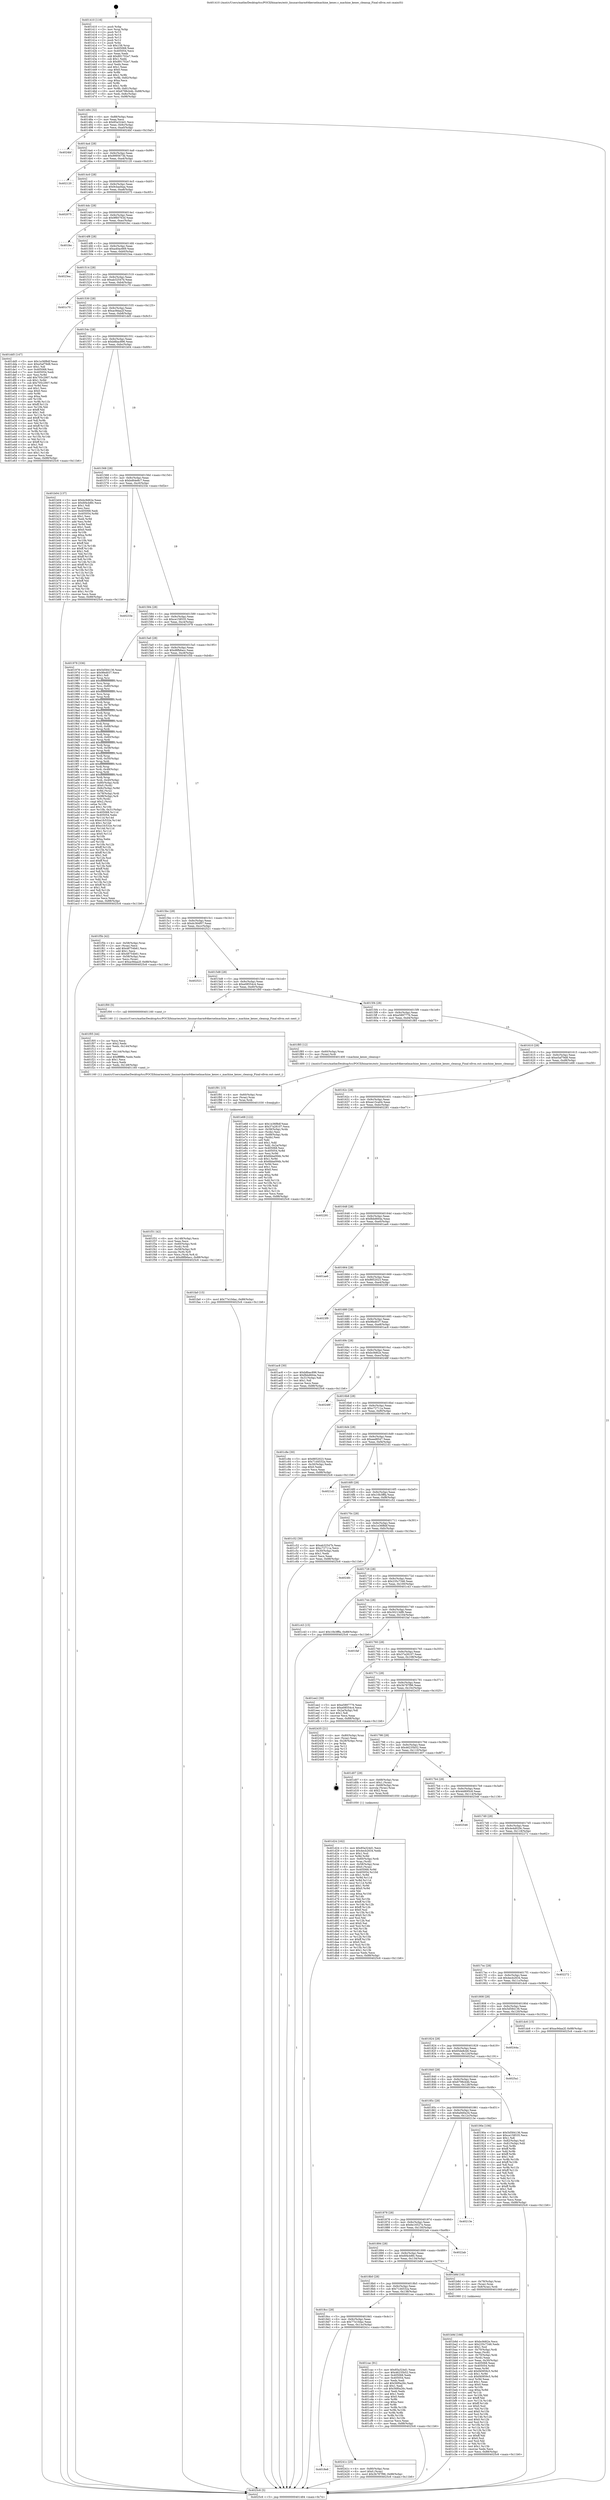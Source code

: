 digraph "0x401410" {
  label = "0x401410 (/mnt/c/Users/mathe/Desktop/tcc/POCII/binaries/extr_linuxarcharm64kernelmachine_kexec.c_machine_kexec_cleanup_Final-ollvm.out::main(0))"
  labelloc = "t"
  node[shape=record]

  Entry [label="",width=0.3,height=0.3,shape=circle,fillcolor=black,style=filled]
  "0x401484" [label="{
     0x401484 [32]\l
     | [instrs]\l
     &nbsp;&nbsp;0x401484 \<+6\>: mov -0x88(%rbp),%eax\l
     &nbsp;&nbsp;0x40148a \<+2\>: mov %eax,%ecx\l
     &nbsp;&nbsp;0x40148c \<+6\>: sub $0x85a324d1,%ecx\l
     &nbsp;&nbsp;0x401492 \<+6\>: mov %eax,-0x9c(%rbp)\l
     &nbsp;&nbsp;0x401498 \<+6\>: mov %ecx,-0xa0(%rbp)\l
     &nbsp;&nbsp;0x40149e \<+6\>: je 00000000004024bf \<main+0x10af\>\l
  }"]
  "0x4024bf" [label="{
     0x4024bf\l
  }", style=dashed]
  "0x4014a4" [label="{
     0x4014a4 [28]\l
     | [instrs]\l
     &nbsp;&nbsp;0x4014a4 \<+5\>: jmp 00000000004014a9 \<main+0x99\>\l
     &nbsp;&nbsp;0x4014a9 \<+6\>: mov -0x9c(%rbp),%eax\l
     &nbsp;&nbsp;0x4014af \<+5\>: sub $0x9995673b,%eax\l
     &nbsp;&nbsp;0x4014b4 \<+6\>: mov %eax,-0xa4(%rbp)\l
     &nbsp;&nbsp;0x4014ba \<+6\>: je 0000000000402120 \<main+0xd10\>\l
  }"]
  Exit [label="",width=0.3,height=0.3,shape=circle,fillcolor=black,style=filled,peripheries=2]
  "0x402120" [label="{
     0x402120\l
  }", style=dashed]
  "0x4014c0" [label="{
     0x4014c0 [28]\l
     | [instrs]\l
     &nbsp;&nbsp;0x4014c0 \<+5\>: jmp 00000000004014c5 \<main+0xb5\>\l
     &nbsp;&nbsp;0x4014c5 \<+6\>: mov -0x9c(%rbp),%eax\l
     &nbsp;&nbsp;0x4014cb \<+5\>: sub $0x9cbad4aa,%eax\l
     &nbsp;&nbsp;0x4014d0 \<+6\>: mov %eax,-0xa8(%rbp)\l
     &nbsp;&nbsp;0x4014d6 \<+6\>: je 0000000000402075 \<main+0xc65\>\l
  }"]
  "0x4018e8" [label="{
     0x4018e8\l
  }", style=dashed]
  "0x402075" [label="{
     0x402075\l
  }", style=dashed]
  "0x4014dc" [label="{
     0x4014dc [28]\l
     | [instrs]\l
     &nbsp;&nbsp;0x4014dc \<+5\>: jmp 00000000004014e1 \<main+0xd1\>\l
     &nbsp;&nbsp;0x4014e1 \<+6\>: mov -0x9c(%rbp),%eax\l
     &nbsp;&nbsp;0x4014e7 \<+5\>: sub $0x9f60763d,%eax\l
     &nbsp;&nbsp;0x4014ec \<+6\>: mov %eax,-0xac(%rbp)\l
     &nbsp;&nbsp;0x4014f2 \<+6\>: je 0000000000401fec \<main+0xbdc\>\l
  }"]
  "0x40241c" [label="{
     0x40241c [25]\l
     | [instrs]\l
     &nbsp;&nbsp;0x40241c \<+4\>: mov -0x80(%rbp),%rax\l
     &nbsp;&nbsp;0x402420 \<+6\>: movl $0x0,(%rax)\l
     &nbsp;&nbsp;0x402426 \<+10\>: movl $0x3b787f96,-0x88(%rbp)\l
     &nbsp;&nbsp;0x402430 \<+5\>: jmp 00000000004025c6 \<main+0x11b6\>\l
  }"]
  "0x401fec" [label="{
     0x401fec\l
  }", style=dashed]
  "0x4014f8" [label="{
     0x4014f8 [28]\l
     | [instrs]\l
     &nbsp;&nbsp;0x4014f8 \<+5\>: jmp 00000000004014fd \<main+0xed\>\l
     &nbsp;&nbsp;0x4014fd \<+6\>: mov -0x9c(%rbp),%eax\l
     &nbsp;&nbsp;0x401503 \<+5\>: sub $0xa40ac669,%eax\l
     &nbsp;&nbsp;0x401508 \<+6\>: mov %eax,-0xb0(%rbp)\l
     &nbsp;&nbsp;0x40150e \<+6\>: je 00000000004023ea \<main+0xfda\>\l
  }"]
  "0x401fa0" [label="{
     0x401fa0 [15]\l
     | [instrs]\l
     &nbsp;&nbsp;0x401fa0 \<+10\>: movl $0x77e10dac,-0x88(%rbp)\l
     &nbsp;&nbsp;0x401faa \<+5\>: jmp 00000000004025c6 \<main+0x11b6\>\l
  }"]
  "0x4023ea" [label="{
     0x4023ea\l
  }", style=dashed]
  "0x401514" [label="{
     0x401514 [28]\l
     | [instrs]\l
     &nbsp;&nbsp;0x401514 \<+5\>: jmp 0000000000401519 \<main+0x109\>\l
     &nbsp;&nbsp;0x401519 \<+6\>: mov -0x9c(%rbp),%eax\l
     &nbsp;&nbsp;0x40151f \<+5\>: sub $0xab32547b,%eax\l
     &nbsp;&nbsp;0x401524 \<+6\>: mov %eax,-0xb4(%rbp)\l
     &nbsp;&nbsp;0x40152a \<+6\>: je 0000000000401c70 \<main+0x860\>\l
  }"]
  "0x401f91" [label="{
     0x401f91 [15]\l
     | [instrs]\l
     &nbsp;&nbsp;0x401f91 \<+4\>: mov -0x60(%rbp),%rax\l
     &nbsp;&nbsp;0x401f95 \<+3\>: mov (%rax),%rax\l
     &nbsp;&nbsp;0x401f98 \<+3\>: mov %rax,%rdi\l
     &nbsp;&nbsp;0x401f9b \<+5\>: call 0000000000401030 \<free@plt\>\l
     | [calls]\l
     &nbsp;&nbsp;0x401030 \{1\} (unknown)\l
  }"]
  "0x401c70" [label="{
     0x401c70\l
  }", style=dashed]
  "0x401530" [label="{
     0x401530 [28]\l
     | [instrs]\l
     &nbsp;&nbsp;0x401530 \<+5\>: jmp 0000000000401535 \<main+0x125\>\l
     &nbsp;&nbsp;0x401535 \<+6\>: mov -0x9c(%rbp),%eax\l
     &nbsp;&nbsp;0x40153b \<+5\>: sub $0xac9daa2f,%eax\l
     &nbsp;&nbsp;0x401540 \<+6\>: mov %eax,-0xb8(%rbp)\l
     &nbsp;&nbsp;0x401546 \<+6\>: je 0000000000401dd5 \<main+0x9c5\>\l
  }"]
  "0x401f31" [label="{
     0x401f31 [42]\l
     | [instrs]\l
     &nbsp;&nbsp;0x401f31 \<+6\>: mov -0x148(%rbp),%ecx\l
     &nbsp;&nbsp;0x401f37 \<+3\>: imul %eax,%ecx\l
     &nbsp;&nbsp;0x401f3a \<+4\>: mov -0x60(%rbp),%rdi\l
     &nbsp;&nbsp;0x401f3e \<+3\>: mov (%rdi),%rdi\l
     &nbsp;&nbsp;0x401f41 \<+4\>: mov -0x58(%rbp),%r8\l
     &nbsp;&nbsp;0x401f45 \<+3\>: movslq (%r8),%r8\l
     &nbsp;&nbsp;0x401f48 \<+4\>: mov %ecx,(%rdi,%r8,4)\l
     &nbsp;&nbsp;0x401f4c \<+10\>: movl $0xd8fb6acc,-0x88(%rbp)\l
     &nbsp;&nbsp;0x401f56 \<+5\>: jmp 00000000004025c6 \<main+0x11b6\>\l
  }"]
  "0x401dd5" [label="{
     0x401dd5 [147]\l
     | [instrs]\l
     &nbsp;&nbsp;0x401dd5 \<+5\>: mov $0x1e36f8df,%eax\l
     &nbsp;&nbsp;0x401dda \<+5\>: mov $0xe5af79d8,%ecx\l
     &nbsp;&nbsp;0x401ddf \<+2\>: mov $0x1,%dl\l
     &nbsp;&nbsp;0x401de1 \<+7\>: mov 0x405068,%esi\l
     &nbsp;&nbsp;0x401de8 \<+7\>: mov 0x405054,%edi\l
     &nbsp;&nbsp;0x401def \<+3\>: mov %esi,%r8d\l
     &nbsp;&nbsp;0x401df2 \<+7\>: add $0x705c2907,%r8d\l
     &nbsp;&nbsp;0x401df9 \<+4\>: sub $0x1,%r8d\l
     &nbsp;&nbsp;0x401dfd \<+7\>: sub $0x705c2907,%r8d\l
     &nbsp;&nbsp;0x401e04 \<+4\>: imul %r8d,%esi\l
     &nbsp;&nbsp;0x401e08 \<+3\>: and $0x1,%esi\l
     &nbsp;&nbsp;0x401e0b \<+3\>: cmp $0x0,%esi\l
     &nbsp;&nbsp;0x401e0e \<+4\>: sete %r9b\l
     &nbsp;&nbsp;0x401e12 \<+3\>: cmp $0xa,%edi\l
     &nbsp;&nbsp;0x401e15 \<+4\>: setl %r10b\l
     &nbsp;&nbsp;0x401e19 \<+3\>: mov %r9b,%r11b\l
     &nbsp;&nbsp;0x401e1c \<+4\>: xor $0xff,%r11b\l
     &nbsp;&nbsp;0x401e20 \<+3\>: mov %r10b,%bl\l
     &nbsp;&nbsp;0x401e23 \<+3\>: xor $0xff,%bl\l
     &nbsp;&nbsp;0x401e26 \<+3\>: xor $0x1,%dl\l
     &nbsp;&nbsp;0x401e29 \<+3\>: mov %r11b,%r14b\l
     &nbsp;&nbsp;0x401e2c \<+4\>: and $0xff,%r14b\l
     &nbsp;&nbsp;0x401e30 \<+3\>: and %dl,%r9b\l
     &nbsp;&nbsp;0x401e33 \<+3\>: mov %bl,%r15b\l
     &nbsp;&nbsp;0x401e36 \<+4\>: and $0xff,%r15b\l
     &nbsp;&nbsp;0x401e3a \<+3\>: and %dl,%r10b\l
     &nbsp;&nbsp;0x401e3d \<+3\>: or %r9b,%r14b\l
     &nbsp;&nbsp;0x401e40 \<+3\>: or %r10b,%r15b\l
     &nbsp;&nbsp;0x401e43 \<+3\>: xor %r15b,%r14b\l
     &nbsp;&nbsp;0x401e46 \<+3\>: or %bl,%r11b\l
     &nbsp;&nbsp;0x401e49 \<+4\>: xor $0xff,%r11b\l
     &nbsp;&nbsp;0x401e4d \<+3\>: or $0x1,%dl\l
     &nbsp;&nbsp;0x401e50 \<+3\>: and %dl,%r11b\l
     &nbsp;&nbsp;0x401e53 \<+3\>: or %r11b,%r14b\l
     &nbsp;&nbsp;0x401e56 \<+4\>: test $0x1,%r14b\l
     &nbsp;&nbsp;0x401e5a \<+3\>: cmovne %ecx,%eax\l
     &nbsp;&nbsp;0x401e5d \<+6\>: mov %eax,-0x88(%rbp)\l
     &nbsp;&nbsp;0x401e63 \<+5\>: jmp 00000000004025c6 \<main+0x11b6\>\l
  }"]
  "0x40154c" [label="{
     0x40154c [28]\l
     | [instrs]\l
     &nbsp;&nbsp;0x40154c \<+5\>: jmp 0000000000401551 \<main+0x141\>\l
     &nbsp;&nbsp;0x401551 \<+6\>: mov -0x9c(%rbp),%eax\l
     &nbsp;&nbsp;0x401557 \<+5\>: sub $0xb8bac896,%eax\l
     &nbsp;&nbsp;0x40155c \<+6\>: mov %eax,-0xbc(%rbp)\l
     &nbsp;&nbsp;0x401562 \<+6\>: je 0000000000401b04 \<main+0x6f4\>\l
  }"]
  "0x401f05" [label="{
     0x401f05 [44]\l
     | [instrs]\l
     &nbsp;&nbsp;0x401f05 \<+2\>: xor %ecx,%ecx\l
     &nbsp;&nbsp;0x401f07 \<+5\>: mov $0x2,%edx\l
     &nbsp;&nbsp;0x401f0c \<+6\>: mov %edx,-0x144(%rbp)\l
     &nbsp;&nbsp;0x401f12 \<+1\>: cltd\l
     &nbsp;&nbsp;0x401f13 \<+6\>: mov -0x144(%rbp),%esi\l
     &nbsp;&nbsp;0x401f19 \<+2\>: idiv %esi\l
     &nbsp;&nbsp;0x401f1b \<+6\>: imul $0xfffffffe,%edx,%edx\l
     &nbsp;&nbsp;0x401f21 \<+3\>: sub $0x1,%ecx\l
     &nbsp;&nbsp;0x401f24 \<+2\>: sub %ecx,%edx\l
     &nbsp;&nbsp;0x401f26 \<+6\>: mov %edx,-0x148(%rbp)\l
     &nbsp;&nbsp;0x401f2c \<+5\>: call 0000000000401160 \<next_i\>\l
     | [calls]\l
     &nbsp;&nbsp;0x401160 \{1\} (/mnt/c/Users/mathe/Desktop/tcc/POCII/binaries/extr_linuxarcharm64kernelmachine_kexec.c_machine_kexec_cleanup_Final-ollvm.out::next_i)\l
  }"]
  "0x401b04" [label="{
     0x401b04 [137]\l
     | [instrs]\l
     &nbsp;&nbsp;0x401b04 \<+5\>: mov $0xbc9d62e,%eax\l
     &nbsp;&nbsp;0x401b09 \<+5\>: mov $0x6f4cb8fc,%ecx\l
     &nbsp;&nbsp;0x401b0e \<+2\>: mov $0x1,%dl\l
     &nbsp;&nbsp;0x401b10 \<+2\>: xor %esi,%esi\l
     &nbsp;&nbsp;0x401b12 \<+7\>: mov 0x405068,%edi\l
     &nbsp;&nbsp;0x401b19 \<+8\>: mov 0x405054,%r8d\l
     &nbsp;&nbsp;0x401b21 \<+3\>: sub $0x1,%esi\l
     &nbsp;&nbsp;0x401b24 \<+3\>: mov %edi,%r9d\l
     &nbsp;&nbsp;0x401b27 \<+3\>: add %esi,%r9d\l
     &nbsp;&nbsp;0x401b2a \<+4\>: imul %r9d,%edi\l
     &nbsp;&nbsp;0x401b2e \<+3\>: and $0x1,%edi\l
     &nbsp;&nbsp;0x401b31 \<+3\>: cmp $0x0,%edi\l
     &nbsp;&nbsp;0x401b34 \<+4\>: sete %r10b\l
     &nbsp;&nbsp;0x401b38 \<+4\>: cmp $0xa,%r8d\l
     &nbsp;&nbsp;0x401b3c \<+4\>: setl %r11b\l
     &nbsp;&nbsp;0x401b40 \<+3\>: mov %r10b,%bl\l
     &nbsp;&nbsp;0x401b43 \<+3\>: xor $0xff,%bl\l
     &nbsp;&nbsp;0x401b46 \<+3\>: mov %r11b,%r14b\l
     &nbsp;&nbsp;0x401b49 \<+4\>: xor $0xff,%r14b\l
     &nbsp;&nbsp;0x401b4d \<+3\>: xor $0x1,%dl\l
     &nbsp;&nbsp;0x401b50 \<+3\>: mov %bl,%r15b\l
     &nbsp;&nbsp;0x401b53 \<+4\>: and $0xff,%r15b\l
     &nbsp;&nbsp;0x401b57 \<+3\>: and %dl,%r10b\l
     &nbsp;&nbsp;0x401b5a \<+3\>: mov %r14b,%r12b\l
     &nbsp;&nbsp;0x401b5d \<+4\>: and $0xff,%r12b\l
     &nbsp;&nbsp;0x401b61 \<+3\>: and %dl,%r11b\l
     &nbsp;&nbsp;0x401b64 \<+3\>: or %r10b,%r15b\l
     &nbsp;&nbsp;0x401b67 \<+3\>: or %r11b,%r12b\l
     &nbsp;&nbsp;0x401b6a \<+3\>: xor %r12b,%r15b\l
     &nbsp;&nbsp;0x401b6d \<+3\>: or %r14b,%bl\l
     &nbsp;&nbsp;0x401b70 \<+3\>: xor $0xff,%bl\l
     &nbsp;&nbsp;0x401b73 \<+3\>: or $0x1,%dl\l
     &nbsp;&nbsp;0x401b76 \<+2\>: and %dl,%bl\l
     &nbsp;&nbsp;0x401b78 \<+3\>: or %bl,%r15b\l
     &nbsp;&nbsp;0x401b7b \<+4\>: test $0x1,%r15b\l
     &nbsp;&nbsp;0x401b7f \<+3\>: cmovne %ecx,%eax\l
     &nbsp;&nbsp;0x401b82 \<+6\>: mov %eax,-0x88(%rbp)\l
     &nbsp;&nbsp;0x401b88 \<+5\>: jmp 00000000004025c6 \<main+0x11b6\>\l
  }"]
  "0x401568" [label="{
     0x401568 [28]\l
     | [instrs]\l
     &nbsp;&nbsp;0x401568 \<+5\>: jmp 000000000040156d \<main+0x15d\>\l
     &nbsp;&nbsp;0x40156d \<+6\>: mov -0x9c(%rbp),%eax\l
     &nbsp;&nbsp;0x401573 \<+5\>: sub $0xbd64e8c7,%eax\l
     &nbsp;&nbsp;0x401578 \<+6\>: mov %eax,-0xc0(%rbp)\l
     &nbsp;&nbsp;0x40157e \<+6\>: je 000000000040233e \<main+0xf2e\>\l
  }"]
  "0x401d24" [label="{
     0x401d24 [162]\l
     | [instrs]\l
     &nbsp;&nbsp;0x401d24 \<+5\>: mov $0x85a324d1,%ecx\l
     &nbsp;&nbsp;0x401d29 \<+5\>: mov $0x4ecb2634,%edx\l
     &nbsp;&nbsp;0x401d2e \<+3\>: mov $0x1,%sil\l
     &nbsp;&nbsp;0x401d31 \<+3\>: xor %r8d,%r8d\l
     &nbsp;&nbsp;0x401d34 \<+4\>: mov -0x60(%rbp),%rdi\l
     &nbsp;&nbsp;0x401d38 \<+3\>: mov %rax,(%rdi)\l
     &nbsp;&nbsp;0x401d3b \<+4\>: mov -0x58(%rbp),%rax\l
     &nbsp;&nbsp;0x401d3f \<+6\>: movl $0x0,(%rax)\l
     &nbsp;&nbsp;0x401d45 \<+8\>: mov 0x405068,%r9d\l
     &nbsp;&nbsp;0x401d4d \<+8\>: mov 0x405054,%r10d\l
     &nbsp;&nbsp;0x401d55 \<+4\>: sub $0x1,%r8d\l
     &nbsp;&nbsp;0x401d59 \<+3\>: mov %r9d,%r11d\l
     &nbsp;&nbsp;0x401d5c \<+3\>: add %r8d,%r11d\l
     &nbsp;&nbsp;0x401d5f \<+4\>: imul %r11d,%r9d\l
     &nbsp;&nbsp;0x401d63 \<+4\>: and $0x1,%r9d\l
     &nbsp;&nbsp;0x401d67 \<+4\>: cmp $0x0,%r9d\l
     &nbsp;&nbsp;0x401d6b \<+3\>: sete %bl\l
     &nbsp;&nbsp;0x401d6e \<+4\>: cmp $0xa,%r10d\l
     &nbsp;&nbsp;0x401d72 \<+4\>: setl %r14b\l
     &nbsp;&nbsp;0x401d76 \<+3\>: mov %bl,%r15b\l
     &nbsp;&nbsp;0x401d79 \<+4\>: xor $0xff,%r15b\l
     &nbsp;&nbsp;0x401d7d \<+3\>: mov %r14b,%r12b\l
     &nbsp;&nbsp;0x401d80 \<+4\>: xor $0xff,%r12b\l
     &nbsp;&nbsp;0x401d84 \<+4\>: xor $0x0,%sil\l
     &nbsp;&nbsp;0x401d88 \<+3\>: mov %r15b,%r13b\l
     &nbsp;&nbsp;0x401d8b \<+4\>: and $0x0,%r13b\l
     &nbsp;&nbsp;0x401d8f \<+3\>: and %sil,%bl\l
     &nbsp;&nbsp;0x401d92 \<+3\>: mov %r12b,%al\l
     &nbsp;&nbsp;0x401d95 \<+2\>: and $0x0,%al\l
     &nbsp;&nbsp;0x401d97 \<+3\>: and %sil,%r14b\l
     &nbsp;&nbsp;0x401d9a \<+3\>: or %bl,%r13b\l
     &nbsp;&nbsp;0x401d9d \<+3\>: or %r14b,%al\l
     &nbsp;&nbsp;0x401da0 \<+3\>: xor %al,%r13b\l
     &nbsp;&nbsp;0x401da3 \<+3\>: or %r12b,%r15b\l
     &nbsp;&nbsp;0x401da6 \<+4\>: xor $0xff,%r15b\l
     &nbsp;&nbsp;0x401daa \<+4\>: or $0x0,%sil\l
     &nbsp;&nbsp;0x401dae \<+3\>: and %sil,%r15b\l
     &nbsp;&nbsp;0x401db1 \<+3\>: or %r15b,%r13b\l
     &nbsp;&nbsp;0x401db4 \<+4\>: test $0x1,%r13b\l
     &nbsp;&nbsp;0x401db8 \<+3\>: cmovne %edx,%ecx\l
     &nbsp;&nbsp;0x401dbb \<+6\>: mov %ecx,-0x88(%rbp)\l
     &nbsp;&nbsp;0x401dc1 \<+5\>: jmp 00000000004025c6 \<main+0x11b6\>\l
  }"]
  "0x40233e" [label="{
     0x40233e\l
  }", style=dashed]
  "0x401584" [label="{
     0x401584 [28]\l
     | [instrs]\l
     &nbsp;&nbsp;0x401584 \<+5\>: jmp 0000000000401589 \<main+0x179\>\l
     &nbsp;&nbsp;0x401589 \<+6\>: mov -0x9c(%rbp),%eax\l
     &nbsp;&nbsp;0x40158f \<+5\>: sub $0xce158535,%eax\l
     &nbsp;&nbsp;0x401594 \<+6\>: mov %eax,-0xc4(%rbp)\l
     &nbsp;&nbsp;0x40159a \<+6\>: je 0000000000401978 \<main+0x568\>\l
  }"]
  "0x4018cc" [label="{
     0x4018cc [28]\l
     | [instrs]\l
     &nbsp;&nbsp;0x4018cc \<+5\>: jmp 00000000004018d1 \<main+0x4c1\>\l
     &nbsp;&nbsp;0x4018d1 \<+6\>: mov -0x9c(%rbp),%eax\l
     &nbsp;&nbsp;0x4018d7 \<+5\>: sub $0x77e10dac,%eax\l
     &nbsp;&nbsp;0x4018dc \<+6\>: mov %eax,-0x13c(%rbp)\l
     &nbsp;&nbsp;0x4018e2 \<+6\>: je 000000000040241c \<main+0x100c\>\l
  }"]
  "0x401978" [label="{
     0x401978 [336]\l
     | [instrs]\l
     &nbsp;&nbsp;0x401978 \<+5\>: mov $0x5d584136,%eax\l
     &nbsp;&nbsp;0x40197d \<+5\>: mov $0x9fed037,%ecx\l
     &nbsp;&nbsp;0x401982 \<+2\>: mov $0x1,%dl\l
     &nbsp;&nbsp;0x401984 \<+3\>: mov %rsp,%rsi\l
     &nbsp;&nbsp;0x401987 \<+4\>: add $0xfffffffffffffff0,%rsi\l
     &nbsp;&nbsp;0x40198b \<+3\>: mov %rsi,%rsp\l
     &nbsp;&nbsp;0x40198e \<+4\>: mov %rsi,-0x80(%rbp)\l
     &nbsp;&nbsp;0x401992 \<+3\>: mov %rsp,%rsi\l
     &nbsp;&nbsp;0x401995 \<+4\>: add $0xfffffffffffffff0,%rsi\l
     &nbsp;&nbsp;0x401999 \<+3\>: mov %rsi,%rsp\l
     &nbsp;&nbsp;0x40199c \<+3\>: mov %rsp,%rdi\l
     &nbsp;&nbsp;0x40199f \<+4\>: add $0xfffffffffffffff0,%rdi\l
     &nbsp;&nbsp;0x4019a3 \<+3\>: mov %rdi,%rsp\l
     &nbsp;&nbsp;0x4019a6 \<+4\>: mov %rdi,-0x78(%rbp)\l
     &nbsp;&nbsp;0x4019aa \<+3\>: mov %rsp,%rdi\l
     &nbsp;&nbsp;0x4019ad \<+4\>: add $0xfffffffffffffff0,%rdi\l
     &nbsp;&nbsp;0x4019b1 \<+3\>: mov %rdi,%rsp\l
     &nbsp;&nbsp;0x4019b4 \<+4\>: mov %rdi,-0x70(%rbp)\l
     &nbsp;&nbsp;0x4019b8 \<+3\>: mov %rsp,%rdi\l
     &nbsp;&nbsp;0x4019bb \<+4\>: add $0xfffffffffffffff0,%rdi\l
     &nbsp;&nbsp;0x4019bf \<+3\>: mov %rdi,%rsp\l
     &nbsp;&nbsp;0x4019c2 \<+4\>: mov %rdi,-0x68(%rbp)\l
     &nbsp;&nbsp;0x4019c6 \<+3\>: mov %rsp,%rdi\l
     &nbsp;&nbsp;0x4019c9 \<+4\>: add $0xfffffffffffffff0,%rdi\l
     &nbsp;&nbsp;0x4019cd \<+3\>: mov %rdi,%rsp\l
     &nbsp;&nbsp;0x4019d0 \<+4\>: mov %rdi,-0x60(%rbp)\l
     &nbsp;&nbsp;0x4019d4 \<+3\>: mov %rsp,%rdi\l
     &nbsp;&nbsp;0x4019d7 \<+4\>: add $0xfffffffffffffff0,%rdi\l
     &nbsp;&nbsp;0x4019db \<+3\>: mov %rdi,%rsp\l
     &nbsp;&nbsp;0x4019de \<+4\>: mov %rdi,-0x58(%rbp)\l
     &nbsp;&nbsp;0x4019e2 \<+3\>: mov %rsp,%rdi\l
     &nbsp;&nbsp;0x4019e5 \<+4\>: add $0xfffffffffffffff0,%rdi\l
     &nbsp;&nbsp;0x4019e9 \<+3\>: mov %rdi,%rsp\l
     &nbsp;&nbsp;0x4019ec \<+4\>: mov %rdi,-0x50(%rbp)\l
     &nbsp;&nbsp;0x4019f0 \<+3\>: mov %rsp,%rdi\l
     &nbsp;&nbsp;0x4019f3 \<+4\>: add $0xfffffffffffffff0,%rdi\l
     &nbsp;&nbsp;0x4019f7 \<+3\>: mov %rdi,%rsp\l
     &nbsp;&nbsp;0x4019fa \<+4\>: mov %rdi,-0x48(%rbp)\l
     &nbsp;&nbsp;0x4019fe \<+3\>: mov %rsp,%rdi\l
     &nbsp;&nbsp;0x401a01 \<+4\>: add $0xfffffffffffffff0,%rdi\l
     &nbsp;&nbsp;0x401a05 \<+3\>: mov %rdi,%rsp\l
     &nbsp;&nbsp;0x401a08 \<+4\>: mov %rdi,-0x40(%rbp)\l
     &nbsp;&nbsp;0x401a0c \<+4\>: mov -0x80(%rbp),%rdi\l
     &nbsp;&nbsp;0x401a10 \<+6\>: movl $0x0,(%rdi)\l
     &nbsp;&nbsp;0x401a16 \<+7\>: mov -0x8c(%rbp),%r8d\l
     &nbsp;&nbsp;0x401a1d \<+3\>: mov %r8d,(%rsi)\l
     &nbsp;&nbsp;0x401a20 \<+4\>: mov -0x78(%rbp),%rdi\l
     &nbsp;&nbsp;0x401a24 \<+7\>: mov -0x98(%rbp),%r9\l
     &nbsp;&nbsp;0x401a2b \<+3\>: mov %r9,(%rdi)\l
     &nbsp;&nbsp;0x401a2e \<+3\>: cmpl $0x2,(%rsi)\l
     &nbsp;&nbsp;0x401a31 \<+4\>: setne %r10b\l
     &nbsp;&nbsp;0x401a35 \<+4\>: and $0x1,%r10b\l
     &nbsp;&nbsp;0x401a39 \<+4\>: mov %r10b,-0x31(%rbp)\l
     &nbsp;&nbsp;0x401a3d \<+8\>: mov 0x405068,%r11d\l
     &nbsp;&nbsp;0x401a45 \<+7\>: mov 0x405054,%ebx\l
     &nbsp;&nbsp;0x401a4c \<+3\>: mov %r11d,%r14d\l
     &nbsp;&nbsp;0x401a4f \<+7\>: sub $0xe1fc532e,%r14d\l
     &nbsp;&nbsp;0x401a56 \<+4\>: sub $0x1,%r14d\l
     &nbsp;&nbsp;0x401a5a \<+7\>: add $0xe1fc532e,%r14d\l
     &nbsp;&nbsp;0x401a61 \<+4\>: imul %r14d,%r11d\l
     &nbsp;&nbsp;0x401a65 \<+4\>: and $0x1,%r11d\l
     &nbsp;&nbsp;0x401a69 \<+4\>: cmp $0x0,%r11d\l
     &nbsp;&nbsp;0x401a6d \<+4\>: sete %r10b\l
     &nbsp;&nbsp;0x401a71 \<+3\>: cmp $0xa,%ebx\l
     &nbsp;&nbsp;0x401a74 \<+4\>: setl %r15b\l
     &nbsp;&nbsp;0x401a78 \<+3\>: mov %r10b,%r12b\l
     &nbsp;&nbsp;0x401a7b \<+4\>: xor $0xff,%r12b\l
     &nbsp;&nbsp;0x401a7f \<+3\>: mov %r15b,%r13b\l
     &nbsp;&nbsp;0x401a82 \<+4\>: xor $0xff,%r13b\l
     &nbsp;&nbsp;0x401a86 \<+3\>: xor $0x1,%dl\l
     &nbsp;&nbsp;0x401a89 \<+3\>: mov %r12b,%sil\l
     &nbsp;&nbsp;0x401a8c \<+4\>: and $0xff,%sil\l
     &nbsp;&nbsp;0x401a90 \<+3\>: and %dl,%r10b\l
     &nbsp;&nbsp;0x401a93 \<+3\>: mov %r13b,%dil\l
     &nbsp;&nbsp;0x401a96 \<+4\>: and $0xff,%dil\l
     &nbsp;&nbsp;0x401a9a \<+3\>: and %dl,%r15b\l
     &nbsp;&nbsp;0x401a9d \<+3\>: or %r10b,%sil\l
     &nbsp;&nbsp;0x401aa0 \<+3\>: or %r15b,%dil\l
     &nbsp;&nbsp;0x401aa3 \<+3\>: xor %dil,%sil\l
     &nbsp;&nbsp;0x401aa6 \<+3\>: or %r13b,%r12b\l
     &nbsp;&nbsp;0x401aa9 \<+4\>: xor $0xff,%r12b\l
     &nbsp;&nbsp;0x401aad \<+3\>: or $0x1,%dl\l
     &nbsp;&nbsp;0x401ab0 \<+3\>: and %dl,%r12b\l
     &nbsp;&nbsp;0x401ab3 \<+3\>: or %r12b,%sil\l
     &nbsp;&nbsp;0x401ab6 \<+4\>: test $0x1,%sil\l
     &nbsp;&nbsp;0x401aba \<+3\>: cmovne %ecx,%eax\l
     &nbsp;&nbsp;0x401abd \<+6\>: mov %eax,-0x88(%rbp)\l
     &nbsp;&nbsp;0x401ac3 \<+5\>: jmp 00000000004025c6 \<main+0x11b6\>\l
  }"]
  "0x4015a0" [label="{
     0x4015a0 [28]\l
     | [instrs]\l
     &nbsp;&nbsp;0x4015a0 \<+5\>: jmp 00000000004015a5 \<main+0x195\>\l
     &nbsp;&nbsp;0x4015a5 \<+6\>: mov -0x9c(%rbp),%eax\l
     &nbsp;&nbsp;0x4015ab \<+5\>: sub $0xd8fb6acc,%eax\l
     &nbsp;&nbsp;0x4015b0 \<+6\>: mov %eax,-0xc8(%rbp)\l
     &nbsp;&nbsp;0x4015b6 \<+6\>: je 0000000000401f5b \<main+0xb4b\>\l
  }"]
  "0x401cac" [label="{
     0x401cac [91]\l
     | [instrs]\l
     &nbsp;&nbsp;0x401cac \<+5\>: mov $0x85a324d1,%eax\l
     &nbsp;&nbsp;0x401cb1 \<+5\>: mov $0x46235b52,%ecx\l
     &nbsp;&nbsp;0x401cb6 \<+7\>: mov 0x405068,%edx\l
     &nbsp;&nbsp;0x401cbd \<+7\>: mov 0x405054,%esi\l
     &nbsp;&nbsp;0x401cc4 \<+2\>: mov %edx,%edi\l
     &nbsp;&nbsp;0x401cc6 \<+6\>: add $0x56f0a26c,%edi\l
     &nbsp;&nbsp;0x401ccc \<+3\>: sub $0x1,%edi\l
     &nbsp;&nbsp;0x401ccf \<+6\>: sub $0x56f0a26c,%edi\l
     &nbsp;&nbsp;0x401cd5 \<+3\>: imul %edi,%edx\l
     &nbsp;&nbsp;0x401cd8 \<+3\>: and $0x1,%edx\l
     &nbsp;&nbsp;0x401cdb \<+3\>: cmp $0x0,%edx\l
     &nbsp;&nbsp;0x401cde \<+4\>: sete %r8b\l
     &nbsp;&nbsp;0x401ce2 \<+3\>: cmp $0xa,%esi\l
     &nbsp;&nbsp;0x401ce5 \<+4\>: setl %r9b\l
     &nbsp;&nbsp;0x401ce9 \<+3\>: mov %r8b,%r10b\l
     &nbsp;&nbsp;0x401cec \<+3\>: and %r9b,%r10b\l
     &nbsp;&nbsp;0x401cef \<+3\>: xor %r9b,%r8b\l
     &nbsp;&nbsp;0x401cf2 \<+3\>: or %r8b,%r10b\l
     &nbsp;&nbsp;0x401cf5 \<+4\>: test $0x1,%r10b\l
     &nbsp;&nbsp;0x401cf9 \<+3\>: cmovne %ecx,%eax\l
     &nbsp;&nbsp;0x401cfc \<+6\>: mov %eax,-0x88(%rbp)\l
     &nbsp;&nbsp;0x401d02 \<+5\>: jmp 00000000004025c6 \<main+0x11b6\>\l
  }"]
  "0x401f5b" [label="{
     0x401f5b [42]\l
     | [instrs]\l
     &nbsp;&nbsp;0x401f5b \<+4\>: mov -0x58(%rbp),%rax\l
     &nbsp;&nbsp;0x401f5f \<+2\>: mov (%rax),%ecx\l
     &nbsp;&nbsp;0x401f61 \<+6\>: add $0x48754b61,%ecx\l
     &nbsp;&nbsp;0x401f67 \<+3\>: add $0x1,%ecx\l
     &nbsp;&nbsp;0x401f6a \<+6\>: sub $0x48754b61,%ecx\l
     &nbsp;&nbsp;0x401f70 \<+4\>: mov -0x58(%rbp),%rax\l
     &nbsp;&nbsp;0x401f74 \<+2\>: mov %ecx,(%rax)\l
     &nbsp;&nbsp;0x401f76 \<+10\>: movl $0xac9daa2f,-0x88(%rbp)\l
     &nbsp;&nbsp;0x401f80 \<+5\>: jmp 00000000004025c6 \<main+0x11b6\>\l
  }"]
  "0x4015bc" [label="{
     0x4015bc [28]\l
     | [instrs]\l
     &nbsp;&nbsp;0x4015bc \<+5\>: jmp 00000000004015c1 \<main+0x1b1\>\l
     &nbsp;&nbsp;0x4015c1 \<+6\>: mov -0x9c(%rbp),%eax\l
     &nbsp;&nbsp;0x4015c7 \<+5\>: sub $0xdc364f07,%eax\l
     &nbsp;&nbsp;0x4015cc \<+6\>: mov %eax,-0xcc(%rbp)\l
     &nbsp;&nbsp;0x4015d2 \<+6\>: je 0000000000402521 \<main+0x1111\>\l
  }"]
  "0x401b9d" [label="{
     0x401b9d [166]\l
     | [instrs]\l
     &nbsp;&nbsp;0x401b9d \<+5\>: mov $0xbc9d62e,%ecx\l
     &nbsp;&nbsp;0x401ba2 \<+5\>: mov $0x235c7346,%edx\l
     &nbsp;&nbsp;0x401ba7 \<+3\>: mov $0x1,%sil\l
     &nbsp;&nbsp;0x401baa \<+4\>: mov -0x70(%rbp),%rdi\l
     &nbsp;&nbsp;0x401bae \<+2\>: mov %eax,(%rdi)\l
     &nbsp;&nbsp;0x401bb0 \<+4\>: mov -0x70(%rbp),%rdi\l
     &nbsp;&nbsp;0x401bb4 \<+2\>: mov (%rdi),%eax\l
     &nbsp;&nbsp;0x401bb6 \<+3\>: mov %eax,-0x30(%rbp)\l
     &nbsp;&nbsp;0x401bb9 \<+7\>: mov 0x405068,%eax\l
     &nbsp;&nbsp;0x401bc0 \<+8\>: mov 0x405054,%r8d\l
     &nbsp;&nbsp;0x401bc8 \<+3\>: mov %eax,%r9d\l
     &nbsp;&nbsp;0x401bcb \<+7\>: add $0xf40959c5,%r9d\l
     &nbsp;&nbsp;0x401bd2 \<+4\>: sub $0x1,%r9d\l
     &nbsp;&nbsp;0x401bd6 \<+7\>: sub $0xf40959c5,%r9d\l
     &nbsp;&nbsp;0x401bdd \<+4\>: imul %r9d,%eax\l
     &nbsp;&nbsp;0x401be1 \<+3\>: and $0x1,%eax\l
     &nbsp;&nbsp;0x401be4 \<+3\>: cmp $0x0,%eax\l
     &nbsp;&nbsp;0x401be7 \<+4\>: sete %r10b\l
     &nbsp;&nbsp;0x401beb \<+4\>: cmp $0xa,%r8d\l
     &nbsp;&nbsp;0x401bef \<+4\>: setl %r11b\l
     &nbsp;&nbsp;0x401bf3 \<+3\>: mov %r10b,%bl\l
     &nbsp;&nbsp;0x401bf6 \<+3\>: xor $0xff,%bl\l
     &nbsp;&nbsp;0x401bf9 \<+3\>: mov %r11b,%r14b\l
     &nbsp;&nbsp;0x401bfc \<+4\>: xor $0xff,%r14b\l
     &nbsp;&nbsp;0x401c00 \<+4\>: xor $0x0,%sil\l
     &nbsp;&nbsp;0x401c04 \<+3\>: mov %bl,%r15b\l
     &nbsp;&nbsp;0x401c07 \<+4\>: and $0x0,%r15b\l
     &nbsp;&nbsp;0x401c0b \<+3\>: and %sil,%r10b\l
     &nbsp;&nbsp;0x401c0e \<+3\>: mov %r14b,%r12b\l
     &nbsp;&nbsp;0x401c11 \<+4\>: and $0x0,%r12b\l
     &nbsp;&nbsp;0x401c15 \<+3\>: and %sil,%r11b\l
     &nbsp;&nbsp;0x401c18 \<+3\>: or %r10b,%r15b\l
     &nbsp;&nbsp;0x401c1b \<+3\>: or %r11b,%r12b\l
     &nbsp;&nbsp;0x401c1e \<+3\>: xor %r12b,%r15b\l
     &nbsp;&nbsp;0x401c21 \<+3\>: or %r14b,%bl\l
     &nbsp;&nbsp;0x401c24 \<+3\>: xor $0xff,%bl\l
     &nbsp;&nbsp;0x401c27 \<+4\>: or $0x0,%sil\l
     &nbsp;&nbsp;0x401c2b \<+3\>: and %sil,%bl\l
     &nbsp;&nbsp;0x401c2e \<+3\>: or %bl,%r15b\l
     &nbsp;&nbsp;0x401c31 \<+4\>: test $0x1,%r15b\l
     &nbsp;&nbsp;0x401c35 \<+3\>: cmovne %edx,%ecx\l
     &nbsp;&nbsp;0x401c38 \<+6\>: mov %ecx,-0x88(%rbp)\l
     &nbsp;&nbsp;0x401c3e \<+5\>: jmp 00000000004025c6 \<main+0x11b6\>\l
  }"]
  "0x402521" [label="{
     0x402521\l
  }", style=dashed]
  "0x4015d8" [label="{
     0x4015d8 [28]\l
     | [instrs]\l
     &nbsp;&nbsp;0x4015d8 \<+5\>: jmp 00000000004015dd \<main+0x1cd\>\l
     &nbsp;&nbsp;0x4015dd \<+6\>: mov -0x9c(%rbp),%eax\l
     &nbsp;&nbsp;0x4015e3 \<+5\>: sub $0xe08554c4,%eax\l
     &nbsp;&nbsp;0x4015e8 \<+6\>: mov %eax,-0xd0(%rbp)\l
     &nbsp;&nbsp;0x4015ee \<+6\>: je 0000000000401f00 \<main+0xaf0\>\l
  }"]
  "0x4018b0" [label="{
     0x4018b0 [28]\l
     | [instrs]\l
     &nbsp;&nbsp;0x4018b0 \<+5\>: jmp 00000000004018b5 \<main+0x4a5\>\l
     &nbsp;&nbsp;0x4018b5 \<+6\>: mov -0x9c(%rbp),%eax\l
     &nbsp;&nbsp;0x4018bb \<+5\>: sub $0x71d4532a,%eax\l
     &nbsp;&nbsp;0x4018c0 \<+6\>: mov %eax,-0x138(%rbp)\l
     &nbsp;&nbsp;0x4018c6 \<+6\>: je 0000000000401cac \<main+0x89c\>\l
  }"]
  "0x401f00" [label="{
     0x401f00 [5]\l
     | [instrs]\l
     &nbsp;&nbsp;0x401f00 \<+5\>: call 0000000000401160 \<next_i\>\l
     | [calls]\l
     &nbsp;&nbsp;0x401160 \{1\} (/mnt/c/Users/mathe/Desktop/tcc/POCII/binaries/extr_linuxarcharm64kernelmachine_kexec.c_machine_kexec_cleanup_Final-ollvm.out::next_i)\l
  }"]
  "0x4015f4" [label="{
     0x4015f4 [28]\l
     | [instrs]\l
     &nbsp;&nbsp;0x4015f4 \<+5\>: jmp 00000000004015f9 \<main+0x1e9\>\l
     &nbsp;&nbsp;0x4015f9 \<+6\>: mov -0x9c(%rbp),%eax\l
     &nbsp;&nbsp;0x4015ff \<+5\>: sub $0xe5897776,%eax\l
     &nbsp;&nbsp;0x401604 \<+6\>: mov %eax,-0xd4(%rbp)\l
     &nbsp;&nbsp;0x40160a \<+6\>: je 0000000000401f85 \<main+0xb75\>\l
  }"]
  "0x401b8d" [label="{
     0x401b8d [16]\l
     | [instrs]\l
     &nbsp;&nbsp;0x401b8d \<+4\>: mov -0x78(%rbp),%rax\l
     &nbsp;&nbsp;0x401b91 \<+3\>: mov (%rax),%rax\l
     &nbsp;&nbsp;0x401b94 \<+4\>: mov 0x8(%rax),%rdi\l
     &nbsp;&nbsp;0x401b98 \<+5\>: call 0000000000401060 \<atoi@plt\>\l
     | [calls]\l
     &nbsp;&nbsp;0x401060 \{1\} (unknown)\l
  }"]
  "0x401f85" [label="{
     0x401f85 [12]\l
     | [instrs]\l
     &nbsp;&nbsp;0x401f85 \<+4\>: mov -0x60(%rbp),%rax\l
     &nbsp;&nbsp;0x401f89 \<+3\>: mov (%rax),%rdi\l
     &nbsp;&nbsp;0x401f8c \<+5\>: call 0000000000401400 \<machine_kexec_cleanup\>\l
     | [calls]\l
     &nbsp;&nbsp;0x401400 \{1\} (/mnt/c/Users/mathe/Desktop/tcc/POCII/binaries/extr_linuxarcharm64kernelmachine_kexec.c_machine_kexec_cleanup_Final-ollvm.out::machine_kexec_cleanup)\l
  }"]
  "0x401610" [label="{
     0x401610 [28]\l
     | [instrs]\l
     &nbsp;&nbsp;0x401610 \<+5\>: jmp 0000000000401615 \<main+0x205\>\l
     &nbsp;&nbsp;0x401615 \<+6\>: mov -0x9c(%rbp),%eax\l
     &nbsp;&nbsp;0x40161b \<+5\>: sub $0xe5af79d8,%eax\l
     &nbsp;&nbsp;0x401620 \<+6\>: mov %eax,-0xd8(%rbp)\l
     &nbsp;&nbsp;0x401626 \<+6\>: je 0000000000401e68 \<main+0xa58\>\l
  }"]
  "0x401894" [label="{
     0x401894 [28]\l
     | [instrs]\l
     &nbsp;&nbsp;0x401894 \<+5\>: jmp 0000000000401899 \<main+0x489\>\l
     &nbsp;&nbsp;0x401899 \<+6\>: mov -0x9c(%rbp),%eax\l
     &nbsp;&nbsp;0x40189f \<+5\>: sub $0x6f4cb8fc,%eax\l
     &nbsp;&nbsp;0x4018a4 \<+6\>: mov %eax,-0x134(%rbp)\l
     &nbsp;&nbsp;0x4018aa \<+6\>: je 0000000000401b8d \<main+0x77d\>\l
  }"]
  "0x401e68" [label="{
     0x401e68 [122]\l
     | [instrs]\l
     &nbsp;&nbsp;0x401e68 \<+5\>: mov $0x1e36f8df,%eax\l
     &nbsp;&nbsp;0x401e6d \<+5\>: mov $0x37a28107,%ecx\l
     &nbsp;&nbsp;0x401e72 \<+4\>: mov -0x58(%rbp),%rdx\l
     &nbsp;&nbsp;0x401e76 \<+2\>: mov (%rdx),%esi\l
     &nbsp;&nbsp;0x401e78 \<+4\>: mov -0x68(%rbp),%rdx\l
     &nbsp;&nbsp;0x401e7c \<+2\>: cmp (%rdx),%esi\l
     &nbsp;&nbsp;0x401e7e \<+4\>: setl %dil\l
     &nbsp;&nbsp;0x401e82 \<+4\>: and $0x1,%dil\l
     &nbsp;&nbsp;0x401e86 \<+4\>: mov %dil,-0x2a(%rbp)\l
     &nbsp;&nbsp;0x401e8a \<+7\>: mov 0x405068,%esi\l
     &nbsp;&nbsp;0x401e91 \<+8\>: mov 0x405054,%r8d\l
     &nbsp;&nbsp;0x401e99 \<+3\>: mov %esi,%r9d\l
     &nbsp;&nbsp;0x401e9c \<+7\>: add $0x6bba094b,%r9d\l
     &nbsp;&nbsp;0x401ea3 \<+4\>: sub $0x1,%r9d\l
     &nbsp;&nbsp;0x401ea7 \<+7\>: sub $0x6bba094b,%r9d\l
     &nbsp;&nbsp;0x401eae \<+4\>: imul %r9d,%esi\l
     &nbsp;&nbsp;0x401eb2 \<+3\>: and $0x1,%esi\l
     &nbsp;&nbsp;0x401eb5 \<+3\>: cmp $0x0,%esi\l
     &nbsp;&nbsp;0x401eb8 \<+4\>: sete %dil\l
     &nbsp;&nbsp;0x401ebc \<+4\>: cmp $0xa,%r8d\l
     &nbsp;&nbsp;0x401ec0 \<+4\>: setl %r10b\l
     &nbsp;&nbsp;0x401ec4 \<+3\>: mov %dil,%r11b\l
     &nbsp;&nbsp;0x401ec7 \<+3\>: and %r10b,%r11b\l
     &nbsp;&nbsp;0x401eca \<+3\>: xor %r10b,%dil\l
     &nbsp;&nbsp;0x401ecd \<+3\>: or %dil,%r11b\l
     &nbsp;&nbsp;0x401ed0 \<+4\>: test $0x1,%r11b\l
     &nbsp;&nbsp;0x401ed4 \<+3\>: cmovne %ecx,%eax\l
     &nbsp;&nbsp;0x401ed7 \<+6\>: mov %eax,-0x88(%rbp)\l
     &nbsp;&nbsp;0x401edd \<+5\>: jmp 00000000004025c6 \<main+0x11b6\>\l
  }"]
  "0x40162c" [label="{
     0x40162c [28]\l
     | [instrs]\l
     &nbsp;&nbsp;0x40162c \<+5\>: jmp 0000000000401631 \<main+0x221\>\l
     &nbsp;&nbsp;0x401631 \<+6\>: mov -0x9c(%rbp),%eax\l
     &nbsp;&nbsp;0x401637 \<+5\>: sub $0xee15ca04,%eax\l
     &nbsp;&nbsp;0x40163c \<+6\>: mov %eax,-0xdc(%rbp)\l
     &nbsp;&nbsp;0x401642 \<+6\>: je 0000000000402281 \<main+0xe71\>\l
  }"]
  "0x4022ab" [label="{
     0x4022ab\l
  }", style=dashed]
  "0x402281" [label="{
     0x402281\l
  }", style=dashed]
  "0x401648" [label="{
     0x401648 [28]\l
     | [instrs]\l
     &nbsp;&nbsp;0x401648 \<+5\>: jmp 000000000040164d \<main+0x23d\>\l
     &nbsp;&nbsp;0x40164d \<+6\>: mov -0x9c(%rbp),%eax\l
     &nbsp;&nbsp;0x401653 \<+5\>: sub $0xfbbd664a,%eax\l
     &nbsp;&nbsp;0x401658 \<+6\>: mov %eax,-0xe0(%rbp)\l
     &nbsp;&nbsp;0x40165e \<+6\>: je 0000000000401ae6 \<main+0x6d6\>\l
  }"]
  "0x401878" [label="{
     0x401878 [28]\l
     | [instrs]\l
     &nbsp;&nbsp;0x401878 \<+5\>: jmp 000000000040187d \<main+0x46d\>\l
     &nbsp;&nbsp;0x40187d \<+6\>: mov -0x9c(%rbp),%eax\l
     &nbsp;&nbsp;0x401883 \<+5\>: sub $0x6e16527e,%eax\l
     &nbsp;&nbsp;0x401888 \<+6\>: mov %eax,-0x130(%rbp)\l
     &nbsp;&nbsp;0x40188e \<+6\>: je 00000000004022ab \<main+0xe9b\>\l
  }"]
  "0x401ae6" [label="{
     0x401ae6\l
  }", style=dashed]
  "0x401664" [label="{
     0x401664 [28]\l
     | [instrs]\l
     &nbsp;&nbsp;0x401664 \<+5\>: jmp 0000000000401669 \<main+0x259\>\l
     &nbsp;&nbsp;0x401669 \<+6\>: mov -0x9c(%rbp),%eax\l
     &nbsp;&nbsp;0x40166f \<+5\>: sub $0x8852023,%eax\l
     &nbsp;&nbsp;0x401674 \<+6\>: mov %eax,-0xe4(%rbp)\l
     &nbsp;&nbsp;0x40167a \<+6\>: je 00000000004023f9 \<main+0xfe9\>\l
  }"]
  "0x40213e" [label="{
     0x40213e\l
  }", style=dashed]
  "0x4023f9" [label="{
     0x4023f9\l
  }", style=dashed]
  "0x401680" [label="{
     0x401680 [28]\l
     | [instrs]\l
     &nbsp;&nbsp;0x401680 \<+5\>: jmp 0000000000401685 \<main+0x275\>\l
     &nbsp;&nbsp;0x401685 \<+6\>: mov -0x9c(%rbp),%eax\l
     &nbsp;&nbsp;0x40168b \<+5\>: sub $0x9fed037,%eax\l
     &nbsp;&nbsp;0x401690 \<+6\>: mov %eax,-0xe8(%rbp)\l
     &nbsp;&nbsp;0x401696 \<+6\>: je 0000000000401ac8 \<main+0x6b8\>\l
  }"]
  "0x401410" [label="{
     0x401410 [116]\l
     | [instrs]\l
     &nbsp;&nbsp;0x401410 \<+1\>: push %rbp\l
     &nbsp;&nbsp;0x401411 \<+3\>: mov %rsp,%rbp\l
     &nbsp;&nbsp;0x401414 \<+2\>: push %r15\l
     &nbsp;&nbsp;0x401416 \<+2\>: push %r14\l
     &nbsp;&nbsp;0x401418 \<+2\>: push %r13\l
     &nbsp;&nbsp;0x40141a \<+2\>: push %r12\l
     &nbsp;&nbsp;0x40141c \<+1\>: push %rbx\l
     &nbsp;&nbsp;0x40141d \<+7\>: sub $0x158,%rsp\l
     &nbsp;&nbsp;0x401424 \<+7\>: mov 0x405068,%eax\l
     &nbsp;&nbsp;0x40142b \<+7\>: mov 0x405054,%ecx\l
     &nbsp;&nbsp;0x401432 \<+2\>: mov %eax,%edx\l
     &nbsp;&nbsp;0x401434 \<+6\>: add $0x891702e7,%edx\l
     &nbsp;&nbsp;0x40143a \<+3\>: sub $0x1,%edx\l
     &nbsp;&nbsp;0x40143d \<+6\>: sub $0x891702e7,%edx\l
     &nbsp;&nbsp;0x401443 \<+3\>: imul %edx,%eax\l
     &nbsp;&nbsp;0x401446 \<+3\>: and $0x1,%eax\l
     &nbsp;&nbsp;0x401449 \<+3\>: cmp $0x0,%eax\l
     &nbsp;&nbsp;0x40144c \<+4\>: sete %r8b\l
     &nbsp;&nbsp;0x401450 \<+4\>: and $0x1,%r8b\l
     &nbsp;&nbsp;0x401454 \<+7\>: mov %r8b,-0x82(%rbp)\l
     &nbsp;&nbsp;0x40145b \<+3\>: cmp $0xa,%ecx\l
     &nbsp;&nbsp;0x40145e \<+4\>: setl %r8b\l
     &nbsp;&nbsp;0x401462 \<+4\>: and $0x1,%r8b\l
     &nbsp;&nbsp;0x401466 \<+7\>: mov %r8b,-0x81(%rbp)\l
     &nbsp;&nbsp;0x40146d \<+10\>: movl $0x6798cb4b,-0x88(%rbp)\l
     &nbsp;&nbsp;0x401477 \<+6\>: mov %edi,-0x8c(%rbp)\l
     &nbsp;&nbsp;0x40147d \<+7\>: mov %rsi,-0x98(%rbp)\l
  }"]
  "0x401ac8" [label="{
     0x401ac8 [30]\l
     | [instrs]\l
     &nbsp;&nbsp;0x401ac8 \<+5\>: mov $0xb8bac896,%eax\l
     &nbsp;&nbsp;0x401acd \<+5\>: mov $0xfbbd664a,%ecx\l
     &nbsp;&nbsp;0x401ad2 \<+3\>: mov -0x31(%rbp),%dl\l
     &nbsp;&nbsp;0x401ad5 \<+3\>: test $0x1,%dl\l
     &nbsp;&nbsp;0x401ad8 \<+3\>: cmovne %ecx,%eax\l
     &nbsp;&nbsp;0x401adb \<+6\>: mov %eax,-0x88(%rbp)\l
     &nbsp;&nbsp;0x401ae1 \<+5\>: jmp 00000000004025c6 \<main+0x11b6\>\l
  }"]
  "0x40169c" [label="{
     0x40169c [28]\l
     | [instrs]\l
     &nbsp;&nbsp;0x40169c \<+5\>: jmp 00000000004016a1 \<main+0x291\>\l
     &nbsp;&nbsp;0x4016a1 \<+6\>: mov -0x9c(%rbp),%eax\l
     &nbsp;&nbsp;0x4016a7 \<+5\>: sub $0xbc9d62e,%eax\l
     &nbsp;&nbsp;0x4016ac \<+6\>: mov %eax,-0xec(%rbp)\l
     &nbsp;&nbsp;0x4016b2 \<+6\>: je 000000000040248f \<main+0x107f\>\l
  }"]
  "0x4025c6" [label="{
     0x4025c6 [5]\l
     | [instrs]\l
     &nbsp;&nbsp;0x4025c6 \<+5\>: jmp 0000000000401484 \<main+0x74\>\l
  }"]
  "0x40248f" [label="{
     0x40248f\l
  }", style=dashed]
  "0x4016b8" [label="{
     0x4016b8 [28]\l
     | [instrs]\l
     &nbsp;&nbsp;0x4016b8 \<+5\>: jmp 00000000004016bd \<main+0x2ad\>\l
     &nbsp;&nbsp;0x4016bd \<+6\>: mov -0x9c(%rbp),%eax\l
     &nbsp;&nbsp;0x4016c3 \<+5\>: sub $0xc72711a,%eax\l
     &nbsp;&nbsp;0x4016c8 \<+6\>: mov %eax,-0xf0(%rbp)\l
     &nbsp;&nbsp;0x4016ce \<+6\>: je 0000000000401c8e \<main+0x87e\>\l
  }"]
  "0x40185c" [label="{
     0x40185c [28]\l
     | [instrs]\l
     &nbsp;&nbsp;0x40185c \<+5\>: jmp 0000000000401861 \<main+0x451\>\l
     &nbsp;&nbsp;0x401861 \<+6\>: mov -0x9c(%rbp),%eax\l
     &nbsp;&nbsp;0x401867 \<+5\>: sub $0x6a9d0a34,%eax\l
     &nbsp;&nbsp;0x40186c \<+6\>: mov %eax,-0x12c(%rbp)\l
     &nbsp;&nbsp;0x401872 \<+6\>: je 000000000040213e \<main+0xd2e\>\l
  }"]
  "0x401c8e" [label="{
     0x401c8e [30]\l
     | [instrs]\l
     &nbsp;&nbsp;0x401c8e \<+5\>: mov $0x8852023,%eax\l
     &nbsp;&nbsp;0x401c93 \<+5\>: mov $0x71d4532a,%ecx\l
     &nbsp;&nbsp;0x401c98 \<+3\>: mov -0x30(%rbp),%edx\l
     &nbsp;&nbsp;0x401c9b \<+3\>: cmp $0x0,%edx\l
     &nbsp;&nbsp;0x401c9e \<+3\>: cmove %ecx,%eax\l
     &nbsp;&nbsp;0x401ca1 \<+6\>: mov %eax,-0x88(%rbp)\l
     &nbsp;&nbsp;0x401ca7 \<+5\>: jmp 00000000004025c6 \<main+0x11b6\>\l
  }"]
  "0x4016d4" [label="{
     0x4016d4 [28]\l
     | [instrs]\l
     &nbsp;&nbsp;0x4016d4 \<+5\>: jmp 00000000004016d9 \<main+0x2c9\>\l
     &nbsp;&nbsp;0x4016d9 \<+6\>: mov -0x9c(%rbp),%eax\l
     &nbsp;&nbsp;0x4016df \<+5\>: sub $0xeed8547,%eax\l
     &nbsp;&nbsp;0x4016e4 \<+6\>: mov %eax,-0xf4(%rbp)\l
     &nbsp;&nbsp;0x4016ea \<+6\>: je 00000000004021d1 \<main+0xdc1\>\l
  }"]
  "0x40190e" [label="{
     0x40190e [106]\l
     | [instrs]\l
     &nbsp;&nbsp;0x40190e \<+5\>: mov $0x5d584136,%eax\l
     &nbsp;&nbsp;0x401913 \<+5\>: mov $0xce158535,%ecx\l
     &nbsp;&nbsp;0x401918 \<+2\>: mov $0x1,%dl\l
     &nbsp;&nbsp;0x40191a \<+7\>: mov -0x82(%rbp),%sil\l
     &nbsp;&nbsp;0x401921 \<+7\>: mov -0x81(%rbp),%dil\l
     &nbsp;&nbsp;0x401928 \<+3\>: mov %sil,%r8b\l
     &nbsp;&nbsp;0x40192b \<+4\>: xor $0xff,%r8b\l
     &nbsp;&nbsp;0x40192f \<+3\>: mov %dil,%r9b\l
     &nbsp;&nbsp;0x401932 \<+4\>: xor $0xff,%r9b\l
     &nbsp;&nbsp;0x401936 \<+3\>: xor $0x1,%dl\l
     &nbsp;&nbsp;0x401939 \<+3\>: mov %r8b,%r10b\l
     &nbsp;&nbsp;0x40193c \<+4\>: and $0xff,%r10b\l
     &nbsp;&nbsp;0x401940 \<+3\>: and %dl,%sil\l
     &nbsp;&nbsp;0x401943 \<+3\>: mov %r9b,%r11b\l
     &nbsp;&nbsp;0x401946 \<+4\>: and $0xff,%r11b\l
     &nbsp;&nbsp;0x40194a \<+3\>: and %dl,%dil\l
     &nbsp;&nbsp;0x40194d \<+3\>: or %sil,%r10b\l
     &nbsp;&nbsp;0x401950 \<+3\>: or %dil,%r11b\l
     &nbsp;&nbsp;0x401953 \<+3\>: xor %r11b,%r10b\l
     &nbsp;&nbsp;0x401956 \<+3\>: or %r9b,%r8b\l
     &nbsp;&nbsp;0x401959 \<+4\>: xor $0xff,%r8b\l
     &nbsp;&nbsp;0x40195d \<+3\>: or $0x1,%dl\l
     &nbsp;&nbsp;0x401960 \<+3\>: and %dl,%r8b\l
     &nbsp;&nbsp;0x401963 \<+3\>: or %r8b,%r10b\l
     &nbsp;&nbsp;0x401966 \<+4\>: test $0x1,%r10b\l
     &nbsp;&nbsp;0x40196a \<+3\>: cmovne %ecx,%eax\l
     &nbsp;&nbsp;0x40196d \<+6\>: mov %eax,-0x88(%rbp)\l
     &nbsp;&nbsp;0x401973 \<+5\>: jmp 00000000004025c6 \<main+0x11b6\>\l
  }"]
  "0x4021d1" [label="{
     0x4021d1\l
  }", style=dashed]
  "0x4016f0" [label="{
     0x4016f0 [28]\l
     | [instrs]\l
     &nbsp;&nbsp;0x4016f0 \<+5\>: jmp 00000000004016f5 \<main+0x2e5\>\l
     &nbsp;&nbsp;0x4016f5 \<+6\>: mov -0x9c(%rbp),%eax\l
     &nbsp;&nbsp;0x4016fb \<+5\>: sub $0x10b3fffa,%eax\l
     &nbsp;&nbsp;0x401700 \<+6\>: mov %eax,-0xf8(%rbp)\l
     &nbsp;&nbsp;0x401706 \<+6\>: je 0000000000401c52 \<main+0x842\>\l
  }"]
  "0x401840" [label="{
     0x401840 [28]\l
     | [instrs]\l
     &nbsp;&nbsp;0x401840 \<+5\>: jmp 0000000000401845 \<main+0x435\>\l
     &nbsp;&nbsp;0x401845 \<+6\>: mov -0x9c(%rbp),%eax\l
     &nbsp;&nbsp;0x40184b \<+5\>: sub $0x6798cb4b,%eax\l
     &nbsp;&nbsp;0x401850 \<+6\>: mov %eax,-0x128(%rbp)\l
     &nbsp;&nbsp;0x401856 \<+6\>: je 000000000040190e \<main+0x4fe\>\l
  }"]
  "0x401c52" [label="{
     0x401c52 [30]\l
     | [instrs]\l
     &nbsp;&nbsp;0x401c52 \<+5\>: mov $0xab32547b,%eax\l
     &nbsp;&nbsp;0x401c57 \<+5\>: mov $0xc72711a,%ecx\l
     &nbsp;&nbsp;0x401c5c \<+3\>: mov -0x30(%rbp),%edx\l
     &nbsp;&nbsp;0x401c5f \<+3\>: cmp $0x1,%edx\l
     &nbsp;&nbsp;0x401c62 \<+3\>: cmovl %ecx,%eax\l
     &nbsp;&nbsp;0x401c65 \<+6\>: mov %eax,-0x88(%rbp)\l
     &nbsp;&nbsp;0x401c6b \<+5\>: jmp 00000000004025c6 \<main+0x11b6\>\l
  }"]
  "0x40170c" [label="{
     0x40170c [28]\l
     | [instrs]\l
     &nbsp;&nbsp;0x40170c \<+5\>: jmp 0000000000401711 \<main+0x301\>\l
     &nbsp;&nbsp;0x401711 \<+6\>: mov -0x9c(%rbp),%eax\l
     &nbsp;&nbsp;0x401717 \<+5\>: sub $0x1e36f8df,%eax\l
     &nbsp;&nbsp;0x40171c \<+6\>: mov %eax,-0xfc(%rbp)\l
     &nbsp;&nbsp;0x401722 \<+6\>: je 00000000004024fc \<main+0x10ec\>\l
  }"]
  "0x4025a1" [label="{
     0x4025a1\l
  }", style=dashed]
  "0x4024fc" [label="{
     0x4024fc\l
  }", style=dashed]
  "0x401728" [label="{
     0x401728 [28]\l
     | [instrs]\l
     &nbsp;&nbsp;0x401728 \<+5\>: jmp 000000000040172d \<main+0x31d\>\l
     &nbsp;&nbsp;0x40172d \<+6\>: mov -0x9c(%rbp),%eax\l
     &nbsp;&nbsp;0x401733 \<+5\>: sub $0x235c7346,%eax\l
     &nbsp;&nbsp;0x401738 \<+6\>: mov %eax,-0x100(%rbp)\l
     &nbsp;&nbsp;0x40173e \<+6\>: je 0000000000401c43 \<main+0x833\>\l
  }"]
  "0x401824" [label="{
     0x401824 [28]\l
     | [instrs]\l
     &nbsp;&nbsp;0x401824 \<+5\>: jmp 0000000000401829 \<main+0x419\>\l
     &nbsp;&nbsp;0x401829 \<+6\>: mov -0x9c(%rbp),%eax\l
     &nbsp;&nbsp;0x40182f \<+5\>: sub $0x65de8cb6,%eax\l
     &nbsp;&nbsp;0x401834 \<+6\>: mov %eax,-0x124(%rbp)\l
     &nbsp;&nbsp;0x40183a \<+6\>: je 00000000004025a1 \<main+0x1191\>\l
  }"]
  "0x401c43" [label="{
     0x401c43 [15]\l
     | [instrs]\l
     &nbsp;&nbsp;0x401c43 \<+10\>: movl $0x10b3fffa,-0x88(%rbp)\l
     &nbsp;&nbsp;0x401c4d \<+5\>: jmp 00000000004025c6 \<main+0x11b6\>\l
  }"]
  "0x401744" [label="{
     0x401744 [28]\l
     | [instrs]\l
     &nbsp;&nbsp;0x401744 \<+5\>: jmp 0000000000401749 \<main+0x339\>\l
     &nbsp;&nbsp;0x401749 \<+6\>: mov -0x9c(%rbp),%eax\l
     &nbsp;&nbsp;0x40174f \<+5\>: sub $0x30213df6,%eax\l
     &nbsp;&nbsp;0x401754 \<+6\>: mov %eax,-0x104(%rbp)\l
     &nbsp;&nbsp;0x40175a \<+6\>: je 0000000000401faf \<main+0xb9f\>\l
  }"]
  "0x40244a" [label="{
     0x40244a\l
  }", style=dashed]
  "0x401faf" [label="{
     0x401faf\l
  }", style=dashed]
  "0x401760" [label="{
     0x401760 [28]\l
     | [instrs]\l
     &nbsp;&nbsp;0x401760 \<+5\>: jmp 0000000000401765 \<main+0x355\>\l
     &nbsp;&nbsp;0x401765 \<+6\>: mov -0x9c(%rbp),%eax\l
     &nbsp;&nbsp;0x40176b \<+5\>: sub $0x37a28107,%eax\l
     &nbsp;&nbsp;0x401770 \<+6\>: mov %eax,-0x108(%rbp)\l
     &nbsp;&nbsp;0x401776 \<+6\>: je 0000000000401ee2 \<main+0xad2\>\l
  }"]
  "0x401808" [label="{
     0x401808 [28]\l
     | [instrs]\l
     &nbsp;&nbsp;0x401808 \<+5\>: jmp 000000000040180d \<main+0x3fd\>\l
     &nbsp;&nbsp;0x40180d \<+6\>: mov -0x9c(%rbp),%eax\l
     &nbsp;&nbsp;0x401813 \<+5\>: sub $0x5d584136,%eax\l
     &nbsp;&nbsp;0x401818 \<+6\>: mov %eax,-0x120(%rbp)\l
     &nbsp;&nbsp;0x40181e \<+6\>: je 000000000040244a \<main+0x103a\>\l
  }"]
  "0x401ee2" [label="{
     0x401ee2 [30]\l
     | [instrs]\l
     &nbsp;&nbsp;0x401ee2 \<+5\>: mov $0xe5897776,%eax\l
     &nbsp;&nbsp;0x401ee7 \<+5\>: mov $0xe08554c4,%ecx\l
     &nbsp;&nbsp;0x401eec \<+3\>: mov -0x2a(%rbp),%dl\l
     &nbsp;&nbsp;0x401eef \<+3\>: test $0x1,%dl\l
     &nbsp;&nbsp;0x401ef2 \<+3\>: cmovne %ecx,%eax\l
     &nbsp;&nbsp;0x401ef5 \<+6\>: mov %eax,-0x88(%rbp)\l
     &nbsp;&nbsp;0x401efb \<+5\>: jmp 00000000004025c6 \<main+0x11b6\>\l
  }"]
  "0x40177c" [label="{
     0x40177c [28]\l
     | [instrs]\l
     &nbsp;&nbsp;0x40177c \<+5\>: jmp 0000000000401781 \<main+0x371\>\l
     &nbsp;&nbsp;0x401781 \<+6\>: mov -0x9c(%rbp),%eax\l
     &nbsp;&nbsp;0x401787 \<+5\>: sub $0x3b787f96,%eax\l
     &nbsp;&nbsp;0x40178c \<+6\>: mov %eax,-0x10c(%rbp)\l
     &nbsp;&nbsp;0x401792 \<+6\>: je 0000000000402435 \<main+0x1025\>\l
  }"]
  "0x401dc6" [label="{
     0x401dc6 [15]\l
     | [instrs]\l
     &nbsp;&nbsp;0x401dc6 \<+10\>: movl $0xac9daa2f,-0x88(%rbp)\l
     &nbsp;&nbsp;0x401dd0 \<+5\>: jmp 00000000004025c6 \<main+0x11b6\>\l
  }"]
  "0x402435" [label="{
     0x402435 [21]\l
     | [instrs]\l
     &nbsp;&nbsp;0x402435 \<+4\>: mov -0x80(%rbp),%rax\l
     &nbsp;&nbsp;0x402439 \<+2\>: mov (%rax),%eax\l
     &nbsp;&nbsp;0x40243b \<+4\>: lea -0x28(%rbp),%rsp\l
     &nbsp;&nbsp;0x40243f \<+1\>: pop %rbx\l
     &nbsp;&nbsp;0x402440 \<+2\>: pop %r12\l
     &nbsp;&nbsp;0x402442 \<+2\>: pop %r13\l
     &nbsp;&nbsp;0x402444 \<+2\>: pop %r14\l
     &nbsp;&nbsp;0x402446 \<+2\>: pop %r15\l
     &nbsp;&nbsp;0x402448 \<+1\>: pop %rbp\l
     &nbsp;&nbsp;0x402449 \<+1\>: ret\l
  }"]
  "0x401798" [label="{
     0x401798 [28]\l
     | [instrs]\l
     &nbsp;&nbsp;0x401798 \<+5\>: jmp 000000000040179d \<main+0x38d\>\l
     &nbsp;&nbsp;0x40179d \<+6\>: mov -0x9c(%rbp),%eax\l
     &nbsp;&nbsp;0x4017a3 \<+5\>: sub $0x46235b52,%eax\l
     &nbsp;&nbsp;0x4017a8 \<+6\>: mov %eax,-0x110(%rbp)\l
     &nbsp;&nbsp;0x4017ae \<+6\>: je 0000000000401d07 \<main+0x8f7\>\l
  }"]
  "0x4017ec" [label="{
     0x4017ec [28]\l
     | [instrs]\l
     &nbsp;&nbsp;0x4017ec \<+5\>: jmp 00000000004017f1 \<main+0x3e1\>\l
     &nbsp;&nbsp;0x4017f1 \<+6\>: mov -0x9c(%rbp),%eax\l
     &nbsp;&nbsp;0x4017f7 \<+5\>: sub $0x4ecb2634,%eax\l
     &nbsp;&nbsp;0x4017fc \<+6\>: mov %eax,-0x11c(%rbp)\l
     &nbsp;&nbsp;0x401802 \<+6\>: je 0000000000401dc6 \<main+0x9b6\>\l
  }"]
  "0x401d07" [label="{
     0x401d07 [29]\l
     | [instrs]\l
     &nbsp;&nbsp;0x401d07 \<+4\>: mov -0x68(%rbp),%rax\l
     &nbsp;&nbsp;0x401d0b \<+6\>: movl $0x1,(%rax)\l
     &nbsp;&nbsp;0x401d11 \<+4\>: mov -0x68(%rbp),%rax\l
     &nbsp;&nbsp;0x401d15 \<+3\>: movslq (%rax),%rax\l
     &nbsp;&nbsp;0x401d18 \<+4\>: shl $0x2,%rax\l
     &nbsp;&nbsp;0x401d1c \<+3\>: mov %rax,%rdi\l
     &nbsp;&nbsp;0x401d1f \<+5\>: call 0000000000401050 \<malloc@plt\>\l
     | [calls]\l
     &nbsp;&nbsp;0x401050 \{1\} (unknown)\l
  }"]
  "0x4017b4" [label="{
     0x4017b4 [28]\l
     | [instrs]\l
     &nbsp;&nbsp;0x4017b4 \<+5\>: jmp 00000000004017b9 \<main+0x3a9\>\l
     &nbsp;&nbsp;0x4017b9 \<+6\>: mov -0x9c(%rbp),%eax\l
     &nbsp;&nbsp;0x4017bf \<+5\>: sub $0x4dd695c8,%eax\l
     &nbsp;&nbsp;0x4017c4 \<+6\>: mov %eax,-0x114(%rbp)\l
     &nbsp;&nbsp;0x4017ca \<+6\>: je 0000000000402546 \<main+0x1136\>\l
  }"]
  "0x402272" [label="{
     0x402272\l
  }", style=dashed]
  "0x402546" [label="{
     0x402546\l
  }", style=dashed]
  "0x4017d0" [label="{
     0x4017d0 [28]\l
     | [instrs]\l
     &nbsp;&nbsp;0x4017d0 \<+5\>: jmp 00000000004017d5 \<main+0x3c5\>\l
     &nbsp;&nbsp;0x4017d5 \<+6\>: mov -0x9c(%rbp),%eax\l
     &nbsp;&nbsp;0x4017db \<+5\>: sub $0x4e4d029c,%eax\l
     &nbsp;&nbsp;0x4017e0 \<+6\>: mov %eax,-0x118(%rbp)\l
     &nbsp;&nbsp;0x4017e6 \<+6\>: je 0000000000402272 \<main+0xe62\>\l
  }"]
  Entry -> "0x401410" [label=" 1"]
  "0x401484" -> "0x4024bf" [label=" 0"]
  "0x401484" -> "0x4014a4" [label=" 22"]
  "0x402435" -> Exit [label=" 1"]
  "0x4014a4" -> "0x402120" [label=" 0"]
  "0x4014a4" -> "0x4014c0" [label=" 22"]
  "0x40241c" -> "0x4025c6" [label=" 1"]
  "0x4014c0" -> "0x402075" [label=" 0"]
  "0x4014c0" -> "0x4014dc" [label=" 22"]
  "0x4018cc" -> "0x4018e8" [label=" 0"]
  "0x4014dc" -> "0x401fec" [label=" 0"]
  "0x4014dc" -> "0x4014f8" [label=" 22"]
  "0x4018cc" -> "0x40241c" [label=" 1"]
  "0x4014f8" -> "0x4023ea" [label=" 0"]
  "0x4014f8" -> "0x401514" [label=" 22"]
  "0x401fa0" -> "0x4025c6" [label=" 1"]
  "0x401514" -> "0x401c70" [label=" 0"]
  "0x401514" -> "0x401530" [label=" 22"]
  "0x401f91" -> "0x401fa0" [label=" 1"]
  "0x401530" -> "0x401dd5" [label=" 2"]
  "0x401530" -> "0x40154c" [label=" 20"]
  "0x401f85" -> "0x401f91" [label=" 1"]
  "0x40154c" -> "0x401b04" [label=" 1"]
  "0x40154c" -> "0x401568" [label=" 19"]
  "0x401f5b" -> "0x4025c6" [label=" 1"]
  "0x401568" -> "0x40233e" [label=" 0"]
  "0x401568" -> "0x401584" [label=" 19"]
  "0x401f31" -> "0x4025c6" [label=" 1"]
  "0x401584" -> "0x401978" [label=" 1"]
  "0x401584" -> "0x4015a0" [label=" 18"]
  "0x401f05" -> "0x401f31" [label=" 1"]
  "0x4015a0" -> "0x401f5b" [label=" 1"]
  "0x4015a0" -> "0x4015bc" [label=" 17"]
  "0x401f00" -> "0x401f05" [label=" 1"]
  "0x4015bc" -> "0x402521" [label=" 0"]
  "0x4015bc" -> "0x4015d8" [label=" 17"]
  "0x401e68" -> "0x4025c6" [label=" 2"]
  "0x4015d8" -> "0x401f00" [label=" 1"]
  "0x4015d8" -> "0x4015f4" [label=" 16"]
  "0x401dd5" -> "0x4025c6" [label=" 2"]
  "0x4015f4" -> "0x401f85" [label=" 1"]
  "0x4015f4" -> "0x401610" [label=" 15"]
  "0x401dc6" -> "0x4025c6" [label=" 1"]
  "0x401610" -> "0x401e68" [label=" 2"]
  "0x401610" -> "0x40162c" [label=" 13"]
  "0x401d07" -> "0x401d24" [label=" 1"]
  "0x40162c" -> "0x402281" [label=" 0"]
  "0x40162c" -> "0x401648" [label=" 13"]
  "0x401cac" -> "0x4025c6" [label=" 1"]
  "0x401648" -> "0x401ae6" [label=" 0"]
  "0x401648" -> "0x401664" [label=" 13"]
  "0x4018b0" -> "0x401cac" [label=" 1"]
  "0x401664" -> "0x4023f9" [label=" 0"]
  "0x401664" -> "0x401680" [label=" 13"]
  "0x401ee2" -> "0x4025c6" [label=" 2"]
  "0x401680" -> "0x401ac8" [label=" 1"]
  "0x401680" -> "0x40169c" [label=" 12"]
  "0x401c43" -> "0x4025c6" [label=" 1"]
  "0x40169c" -> "0x40248f" [label=" 0"]
  "0x40169c" -> "0x4016b8" [label=" 12"]
  "0x401b9d" -> "0x4025c6" [label=" 1"]
  "0x4016b8" -> "0x401c8e" [label=" 1"]
  "0x4016b8" -> "0x4016d4" [label=" 11"]
  "0x401b8d" -> "0x401b9d" [label=" 1"]
  "0x4016d4" -> "0x4021d1" [label=" 0"]
  "0x4016d4" -> "0x4016f0" [label=" 11"]
  "0x401894" -> "0x4018b0" [label=" 2"]
  "0x4016f0" -> "0x401c52" [label=" 1"]
  "0x4016f0" -> "0x40170c" [label=" 10"]
  "0x401d24" -> "0x4025c6" [label=" 1"]
  "0x40170c" -> "0x4024fc" [label=" 0"]
  "0x40170c" -> "0x401728" [label=" 10"]
  "0x401878" -> "0x401894" [label=" 3"]
  "0x401728" -> "0x401c43" [label=" 1"]
  "0x401728" -> "0x401744" [label=" 9"]
  "0x4018b0" -> "0x4018cc" [label=" 1"]
  "0x401744" -> "0x401faf" [label=" 0"]
  "0x401744" -> "0x401760" [label=" 9"]
  "0x40185c" -> "0x401878" [label=" 3"]
  "0x401760" -> "0x401ee2" [label=" 2"]
  "0x401760" -> "0x40177c" [label=" 7"]
  "0x401c8e" -> "0x4025c6" [label=" 1"]
  "0x40177c" -> "0x402435" [label=" 1"]
  "0x40177c" -> "0x401798" [label=" 6"]
  "0x401b04" -> "0x4025c6" [label=" 1"]
  "0x401798" -> "0x401d07" [label=" 1"]
  "0x401798" -> "0x4017b4" [label=" 5"]
  "0x401978" -> "0x4025c6" [label=" 1"]
  "0x4017b4" -> "0x402546" [label=" 0"]
  "0x4017b4" -> "0x4017d0" [label=" 5"]
  "0x401c52" -> "0x4025c6" [label=" 1"]
  "0x4017d0" -> "0x402272" [label=" 0"]
  "0x4017d0" -> "0x4017ec" [label=" 5"]
  "0x401ac8" -> "0x4025c6" [label=" 1"]
  "0x4017ec" -> "0x401dc6" [label=" 1"]
  "0x4017ec" -> "0x401808" [label=" 4"]
  "0x40185c" -> "0x40213e" [label=" 0"]
  "0x401808" -> "0x40244a" [label=" 0"]
  "0x401808" -> "0x401824" [label=" 4"]
  "0x401878" -> "0x4022ab" [label=" 0"]
  "0x401824" -> "0x4025a1" [label=" 0"]
  "0x401824" -> "0x401840" [label=" 4"]
  "0x401894" -> "0x401b8d" [label=" 1"]
  "0x401840" -> "0x40190e" [label=" 1"]
  "0x401840" -> "0x40185c" [label=" 3"]
  "0x40190e" -> "0x4025c6" [label=" 1"]
  "0x401410" -> "0x401484" [label=" 1"]
  "0x4025c6" -> "0x401484" [label=" 21"]
}

